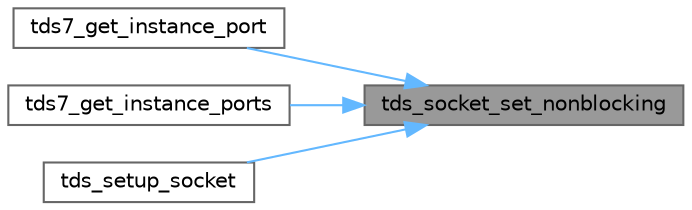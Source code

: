 digraph "tds_socket_set_nonblocking"
{
 // LATEX_PDF_SIZE
  bgcolor="transparent";
  edge [fontname=Helvetica,fontsize=10,labelfontname=Helvetica,labelfontsize=10];
  node [fontname=Helvetica,fontsize=10,shape=box,height=0.2,width=0.4];
  rankdir="RL";
  Node1 [id="Node000001",label="tds_socket_set_nonblocking",height=0.2,width=0.4,color="gray40", fillcolor="grey60", style="filled", fontcolor="black",tooltip="Set socket to non-blocking."];
  Node1 -> Node2 [id="edge1_Node000001_Node000002",dir="back",color="steelblue1",style="solid",tooltip=" "];
  Node2 [id="Node000002",label="tds7_get_instance_port",height=0.2,width=0.4,color="grey40", fillcolor="white", style="filled",URL="$a00591.html#gac23c12ccb3e8599f10f305e993e216f6",tooltip="Get port of given instance."];
  Node1 -> Node3 [id="edge2_Node000001_Node000003",dir="back",color="steelblue1",style="solid",tooltip=" "];
  Node3 [id="Node000003",label="tds7_get_instance_ports",height=0.2,width=0.4,color="grey40", fillcolor="white", style="filled",URL="$a00591.html#ga954dcc3b0332fa9448d9edf59c0fe439",tooltip="Get port of all instances."];
  Node1 -> Node4 [id="edge3_Node000001_Node000004",dir="back",color="steelblue1",style="solid",tooltip=" "];
  Node4 [id="Node000004",label="tds_setup_socket",height=0.2,width=0.4,color="grey40", fillcolor="white", style="filled",URL="$a00591.html#gab604dd1d75afa8f852d1a6ee0b681974",tooltip="Setup the socket and attempt a connection."];
}
